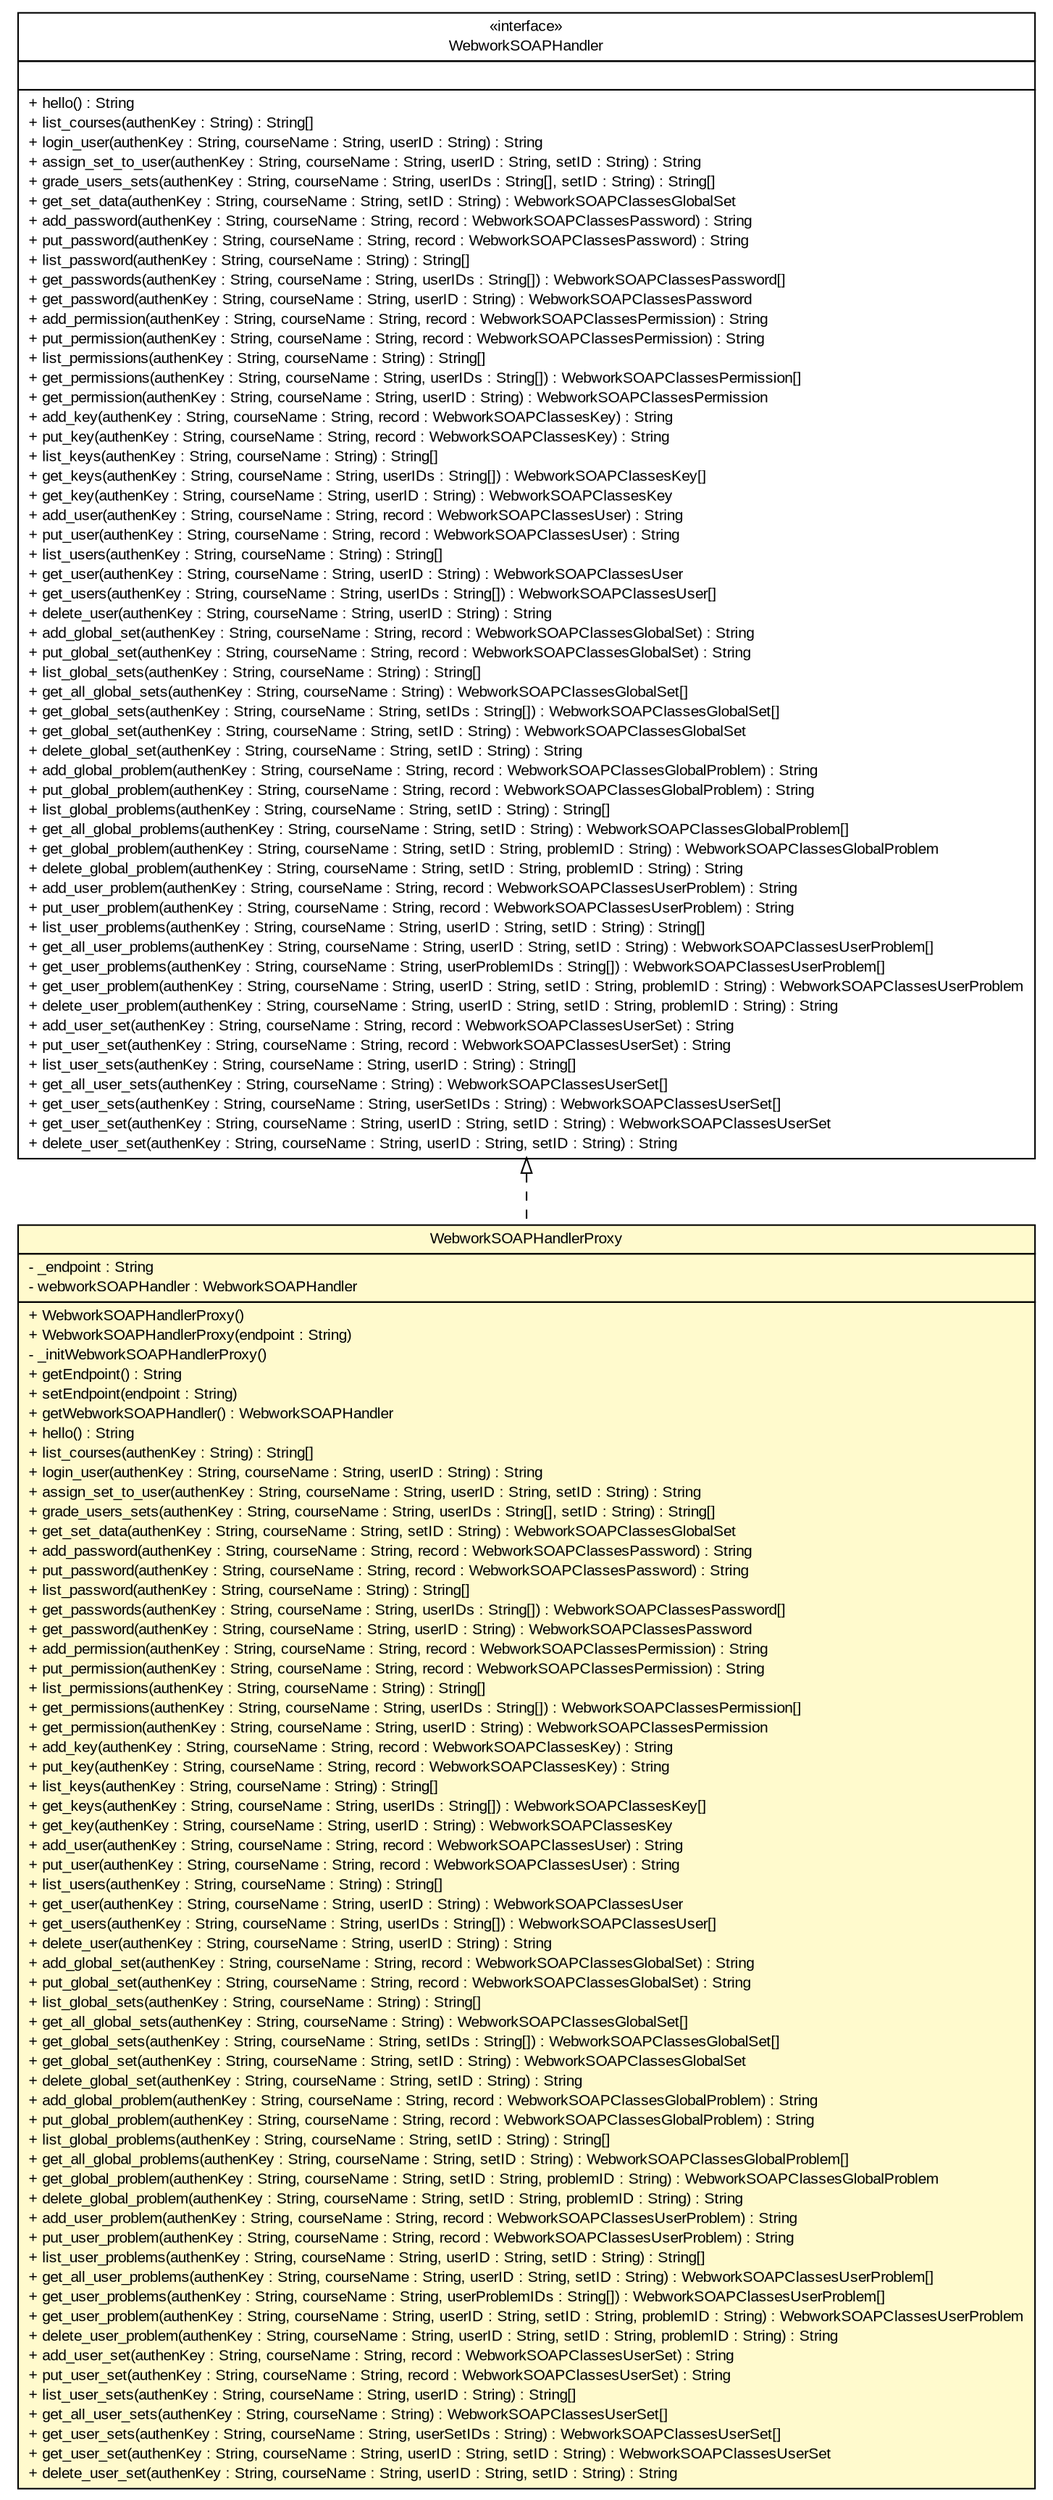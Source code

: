 #!/usr/local/bin/dot
#
# Class diagram 
# Generated by UMLGraph version 5.4 (http://www.umlgraph.org/)
#

digraph G {
	edge [fontname="arial",fontsize=10,labelfontname="arial",labelfontsize=10];
	node [fontname="arial",fontsize=10,shape=plaintext];
	nodesep=0.25;
	ranksep=0.5;
	// edu.missouri.math.webwork.WebworkSOAP.WebworkSOAPHandlerProxy
	c511 [label=<<table title="edu.missouri.math.webwork.WebworkSOAP.WebworkSOAPHandlerProxy" border="0" cellborder="1" cellspacing="0" cellpadding="2" port="p" bgcolor="lemonChiffon" href="./WebworkSOAPHandlerProxy.html">
		<tr><td><table border="0" cellspacing="0" cellpadding="1">
<tr><td align="center" balign="center"> WebworkSOAPHandlerProxy </td></tr>
		</table></td></tr>
		<tr><td><table border="0" cellspacing="0" cellpadding="1">
<tr><td align="left" balign="left"> - _endpoint : String </td></tr>
<tr><td align="left" balign="left"> - webworkSOAPHandler : WebworkSOAPHandler </td></tr>
		</table></td></tr>
		<tr><td><table border="0" cellspacing="0" cellpadding="1">
<tr><td align="left" balign="left"> + WebworkSOAPHandlerProxy() </td></tr>
<tr><td align="left" balign="left"> + WebworkSOAPHandlerProxy(endpoint : String) </td></tr>
<tr><td align="left" balign="left"> - _initWebworkSOAPHandlerProxy() </td></tr>
<tr><td align="left" balign="left"> + getEndpoint() : String </td></tr>
<tr><td align="left" balign="left"> + setEndpoint(endpoint : String) </td></tr>
<tr><td align="left" balign="left"> + getWebworkSOAPHandler() : WebworkSOAPHandler </td></tr>
<tr><td align="left" balign="left"> + hello() : String </td></tr>
<tr><td align="left" balign="left"> + list_courses(authenKey : String) : String[] </td></tr>
<tr><td align="left" balign="left"> + login_user(authenKey : String, courseName : String, userID : String) : String </td></tr>
<tr><td align="left" balign="left"> + assign_set_to_user(authenKey : String, courseName : String, userID : String, setID : String) : String </td></tr>
<tr><td align="left" balign="left"> + grade_users_sets(authenKey : String, courseName : String, userIDs : String[], setID : String) : String[] </td></tr>
<tr><td align="left" balign="left"> + get_set_data(authenKey : String, courseName : String, setID : String) : WebworkSOAPClassesGlobalSet </td></tr>
<tr><td align="left" balign="left"> + add_password(authenKey : String, courseName : String, record : WebworkSOAPClassesPassword) : String </td></tr>
<tr><td align="left" balign="left"> + put_password(authenKey : String, courseName : String, record : WebworkSOAPClassesPassword) : String </td></tr>
<tr><td align="left" balign="left"> + list_password(authenKey : String, courseName : String) : String[] </td></tr>
<tr><td align="left" balign="left"> + get_passwords(authenKey : String, courseName : String, userIDs : String[]) : WebworkSOAPClassesPassword[] </td></tr>
<tr><td align="left" balign="left"> + get_password(authenKey : String, courseName : String, userID : String) : WebworkSOAPClassesPassword </td></tr>
<tr><td align="left" balign="left"> + add_permission(authenKey : String, courseName : String, record : WebworkSOAPClassesPermission) : String </td></tr>
<tr><td align="left" balign="left"> + put_permission(authenKey : String, courseName : String, record : WebworkSOAPClassesPermission) : String </td></tr>
<tr><td align="left" balign="left"> + list_permissions(authenKey : String, courseName : String) : String[] </td></tr>
<tr><td align="left" balign="left"> + get_permissions(authenKey : String, courseName : String, userIDs : String[]) : WebworkSOAPClassesPermission[] </td></tr>
<tr><td align="left" balign="left"> + get_permission(authenKey : String, courseName : String, userID : String) : WebworkSOAPClassesPermission </td></tr>
<tr><td align="left" balign="left"> + add_key(authenKey : String, courseName : String, record : WebworkSOAPClassesKey) : String </td></tr>
<tr><td align="left" balign="left"> + put_key(authenKey : String, courseName : String, record : WebworkSOAPClassesKey) : String </td></tr>
<tr><td align="left" balign="left"> + list_keys(authenKey : String, courseName : String) : String[] </td></tr>
<tr><td align="left" balign="left"> + get_keys(authenKey : String, courseName : String, userIDs : String[]) : WebworkSOAPClassesKey[] </td></tr>
<tr><td align="left" balign="left"> + get_key(authenKey : String, courseName : String, userID : String) : WebworkSOAPClassesKey </td></tr>
<tr><td align="left" balign="left"> + add_user(authenKey : String, courseName : String, record : WebworkSOAPClassesUser) : String </td></tr>
<tr><td align="left" balign="left"> + put_user(authenKey : String, courseName : String, record : WebworkSOAPClassesUser) : String </td></tr>
<tr><td align="left" balign="left"> + list_users(authenKey : String, courseName : String) : String[] </td></tr>
<tr><td align="left" balign="left"> + get_user(authenKey : String, courseName : String, userID : String) : WebworkSOAPClassesUser </td></tr>
<tr><td align="left" balign="left"> + get_users(authenKey : String, courseName : String, userIDs : String[]) : WebworkSOAPClassesUser[] </td></tr>
<tr><td align="left" balign="left"> + delete_user(authenKey : String, courseName : String, userID : String) : String </td></tr>
<tr><td align="left" balign="left"> + add_global_set(authenKey : String, courseName : String, record : WebworkSOAPClassesGlobalSet) : String </td></tr>
<tr><td align="left" balign="left"> + put_global_set(authenKey : String, courseName : String, record : WebworkSOAPClassesGlobalSet) : String </td></tr>
<tr><td align="left" balign="left"> + list_global_sets(authenKey : String, courseName : String) : String[] </td></tr>
<tr><td align="left" balign="left"> + get_all_global_sets(authenKey : String, courseName : String) : WebworkSOAPClassesGlobalSet[] </td></tr>
<tr><td align="left" balign="left"> + get_global_sets(authenKey : String, courseName : String, setIDs : String[]) : WebworkSOAPClassesGlobalSet[] </td></tr>
<tr><td align="left" balign="left"> + get_global_set(authenKey : String, courseName : String, setID : String) : WebworkSOAPClassesGlobalSet </td></tr>
<tr><td align="left" balign="left"> + delete_global_set(authenKey : String, courseName : String, setID : String) : String </td></tr>
<tr><td align="left" balign="left"> + add_global_problem(authenKey : String, courseName : String, record : WebworkSOAPClassesGlobalProblem) : String </td></tr>
<tr><td align="left" balign="left"> + put_global_problem(authenKey : String, courseName : String, record : WebworkSOAPClassesGlobalProblem) : String </td></tr>
<tr><td align="left" balign="left"> + list_global_problems(authenKey : String, courseName : String, setID : String) : String[] </td></tr>
<tr><td align="left" balign="left"> + get_all_global_problems(authenKey : String, courseName : String, setID : String) : WebworkSOAPClassesGlobalProblem[] </td></tr>
<tr><td align="left" balign="left"> + get_global_problem(authenKey : String, courseName : String, setID : String, problemID : String) : WebworkSOAPClassesGlobalProblem </td></tr>
<tr><td align="left" balign="left"> + delete_global_problem(authenKey : String, courseName : String, setID : String, problemID : String) : String </td></tr>
<tr><td align="left" balign="left"> + add_user_problem(authenKey : String, courseName : String, record : WebworkSOAPClassesUserProblem) : String </td></tr>
<tr><td align="left" balign="left"> + put_user_problem(authenKey : String, courseName : String, record : WebworkSOAPClassesUserProblem) : String </td></tr>
<tr><td align="left" balign="left"> + list_user_problems(authenKey : String, courseName : String, userID : String, setID : String) : String[] </td></tr>
<tr><td align="left" balign="left"> + get_all_user_problems(authenKey : String, courseName : String, userID : String, setID : String) : WebworkSOAPClassesUserProblem[] </td></tr>
<tr><td align="left" balign="left"> + get_user_problems(authenKey : String, courseName : String, userProblemIDs : String[]) : WebworkSOAPClassesUserProblem[] </td></tr>
<tr><td align="left" balign="left"> + get_user_problem(authenKey : String, courseName : String, userID : String, setID : String, problemID : String) : WebworkSOAPClassesUserProblem </td></tr>
<tr><td align="left" balign="left"> + delete_user_problem(authenKey : String, courseName : String, userID : String, setID : String, problemID : String) : String </td></tr>
<tr><td align="left" balign="left"> + add_user_set(authenKey : String, courseName : String, record : WebworkSOAPClassesUserSet) : String </td></tr>
<tr><td align="left" balign="left"> + put_user_set(authenKey : String, courseName : String, record : WebworkSOAPClassesUserSet) : String </td></tr>
<tr><td align="left" balign="left"> + list_user_sets(authenKey : String, courseName : String, userID : String) : String[] </td></tr>
<tr><td align="left" balign="left"> + get_all_user_sets(authenKey : String, courseName : String) : WebworkSOAPClassesUserSet[] </td></tr>
<tr><td align="left" balign="left"> + get_user_sets(authenKey : String, courseName : String, userSetIDs : String) : WebworkSOAPClassesUserSet[] </td></tr>
<tr><td align="left" balign="left"> + get_user_set(authenKey : String, courseName : String, userID : String, setID : String) : WebworkSOAPClassesUserSet </td></tr>
<tr><td align="left" balign="left"> + delete_user_set(authenKey : String, courseName : String, userID : String, setID : String) : String </td></tr>
		</table></td></tr>
		</table>>, URL="./WebworkSOAPHandlerProxy.html", fontname="arial", fontcolor="black", fontsize=10.0];
	// edu.missouri.math.webwork.WebworkSOAP.WebworkSOAPHandler
	c512 [label=<<table title="edu.missouri.math.webwork.WebworkSOAP.WebworkSOAPHandler" border="0" cellborder="1" cellspacing="0" cellpadding="2" port="p" href="./WebworkSOAPHandler.html">
		<tr><td><table border="0" cellspacing="0" cellpadding="1">
<tr><td align="center" balign="center"> &#171;interface&#187; </td></tr>
<tr><td align="center" balign="center"> WebworkSOAPHandler </td></tr>
		</table></td></tr>
		<tr><td><table border="0" cellspacing="0" cellpadding="1">
<tr><td align="left" balign="left">  </td></tr>
		</table></td></tr>
		<tr><td><table border="0" cellspacing="0" cellpadding="1">
<tr><td align="left" balign="left"> + hello() : String </td></tr>
<tr><td align="left" balign="left"> + list_courses(authenKey : String) : String[] </td></tr>
<tr><td align="left" balign="left"> + login_user(authenKey : String, courseName : String, userID : String) : String </td></tr>
<tr><td align="left" balign="left"> + assign_set_to_user(authenKey : String, courseName : String, userID : String, setID : String) : String </td></tr>
<tr><td align="left" balign="left"> + grade_users_sets(authenKey : String, courseName : String, userIDs : String[], setID : String) : String[] </td></tr>
<tr><td align="left" balign="left"> + get_set_data(authenKey : String, courseName : String, setID : String) : WebworkSOAPClassesGlobalSet </td></tr>
<tr><td align="left" balign="left"> + add_password(authenKey : String, courseName : String, record : WebworkSOAPClassesPassword) : String </td></tr>
<tr><td align="left" balign="left"> + put_password(authenKey : String, courseName : String, record : WebworkSOAPClassesPassword) : String </td></tr>
<tr><td align="left" balign="left"> + list_password(authenKey : String, courseName : String) : String[] </td></tr>
<tr><td align="left" balign="left"> + get_passwords(authenKey : String, courseName : String, userIDs : String[]) : WebworkSOAPClassesPassword[] </td></tr>
<tr><td align="left" balign="left"> + get_password(authenKey : String, courseName : String, userID : String) : WebworkSOAPClassesPassword </td></tr>
<tr><td align="left" balign="left"> + add_permission(authenKey : String, courseName : String, record : WebworkSOAPClassesPermission) : String </td></tr>
<tr><td align="left" balign="left"> + put_permission(authenKey : String, courseName : String, record : WebworkSOAPClassesPermission) : String </td></tr>
<tr><td align="left" balign="left"> + list_permissions(authenKey : String, courseName : String) : String[] </td></tr>
<tr><td align="left" balign="left"> + get_permissions(authenKey : String, courseName : String, userIDs : String[]) : WebworkSOAPClassesPermission[] </td></tr>
<tr><td align="left" balign="left"> + get_permission(authenKey : String, courseName : String, userID : String) : WebworkSOAPClassesPermission </td></tr>
<tr><td align="left" balign="left"> + add_key(authenKey : String, courseName : String, record : WebworkSOAPClassesKey) : String </td></tr>
<tr><td align="left" balign="left"> + put_key(authenKey : String, courseName : String, record : WebworkSOAPClassesKey) : String </td></tr>
<tr><td align="left" balign="left"> + list_keys(authenKey : String, courseName : String) : String[] </td></tr>
<tr><td align="left" balign="left"> + get_keys(authenKey : String, courseName : String, userIDs : String[]) : WebworkSOAPClassesKey[] </td></tr>
<tr><td align="left" balign="left"> + get_key(authenKey : String, courseName : String, userID : String) : WebworkSOAPClassesKey </td></tr>
<tr><td align="left" balign="left"> + add_user(authenKey : String, courseName : String, record : WebworkSOAPClassesUser) : String </td></tr>
<tr><td align="left" balign="left"> + put_user(authenKey : String, courseName : String, record : WebworkSOAPClassesUser) : String </td></tr>
<tr><td align="left" balign="left"> + list_users(authenKey : String, courseName : String) : String[] </td></tr>
<tr><td align="left" balign="left"> + get_user(authenKey : String, courseName : String, userID : String) : WebworkSOAPClassesUser </td></tr>
<tr><td align="left" balign="left"> + get_users(authenKey : String, courseName : String, userIDs : String[]) : WebworkSOAPClassesUser[] </td></tr>
<tr><td align="left" balign="left"> + delete_user(authenKey : String, courseName : String, userID : String) : String </td></tr>
<tr><td align="left" balign="left"> + add_global_set(authenKey : String, courseName : String, record : WebworkSOAPClassesGlobalSet) : String </td></tr>
<tr><td align="left" balign="left"> + put_global_set(authenKey : String, courseName : String, record : WebworkSOAPClassesGlobalSet) : String </td></tr>
<tr><td align="left" balign="left"> + list_global_sets(authenKey : String, courseName : String) : String[] </td></tr>
<tr><td align="left" balign="left"> + get_all_global_sets(authenKey : String, courseName : String) : WebworkSOAPClassesGlobalSet[] </td></tr>
<tr><td align="left" balign="left"> + get_global_sets(authenKey : String, courseName : String, setIDs : String[]) : WebworkSOAPClassesGlobalSet[] </td></tr>
<tr><td align="left" balign="left"> + get_global_set(authenKey : String, courseName : String, setID : String) : WebworkSOAPClassesGlobalSet </td></tr>
<tr><td align="left" balign="left"> + delete_global_set(authenKey : String, courseName : String, setID : String) : String </td></tr>
<tr><td align="left" balign="left"> + add_global_problem(authenKey : String, courseName : String, record : WebworkSOAPClassesGlobalProblem) : String </td></tr>
<tr><td align="left" balign="left"> + put_global_problem(authenKey : String, courseName : String, record : WebworkSOAPClassesGlobalProblem) : String </td></tr>
<tr><td align="left" balign="left"> + list_global_problems(authenKey : String, courseName : String, setID : String) : String[] </td></tr>
<tr><td align="left" balign="left"> + get_all_global_problems(authenKey : String, courseName : String, setID : String) : WebworkSOAPClassesGlobalProblem[] </td></tr>
<tr><td align="left" balign="left"> + get_global_problem(authenKey : String, courseName : String, setID : String, problemID : String) : WebworkSOAPClassesGlobalProblem </td></tr>
<tr><td align="left" balign="left"> + delete_global_problem(authenKey : String, courseName : String, setID : String, problemID : String) : String </td></tr>
<tr><td align="left" balign="left"> + add_user_problem(authenKey : String, courseName : String, record : WebworkSOAPClassesUserProblem) : String </td></tr>
<tr><td align="left" balign="left"> + put_user_problem(authenKey : String, courseName : String, record : WebworkSOAPClassesUserProblem) : String </td></tr>
<tr><td align="left" balign="left"> + list_user_problems(authenKey : String, courseName : String, userID : String, setID : String) : String[] </td></tr>
<tr><td align="left" balign="left"> + get_all_user_problems(authenKey : String, courseName : String, userID : String, setID : String) : WebworkSOAPClassesUserProblem[] </td></tr>
<tr><td align="left" balign="left"> + get_user_problems(authenKey : String, courseName : String, userProblemIDs : String[]) : WebworkSOAPClassesUserProblem[] </td></tr>
<tr><td align="left" balign="left"> + get_user_problem(authenKey : String, courseName : String, userID : String, setID : String, problemID : String) : WebworkSOAPClassesUserProblem </td></tr>
<tr><td align="left" balign="left"> + delete_user_problem(authenKey : String, courseName : String, userID : String, setID : String, problemID : String) : String </td></tr>
<tr><td align="left" balign="left"> + add_user_set(authenKey : String, courseName : String, record : WebworkSOAPClassesUserSet) : String </td></tr>
<tr><td align="left" balign="left"> + put_user_set(authenKey : String, courseName : String, record : WebworkSOAPClassesUserSet) : String </td></tr>
<tr><td align="left" balign="left"> + list_user_sets(authenKey : String, courseName : String, userID : String) : String[] </td></tr>
<tr><td align="left" balign="left"> + get_all_user_sets(authenKey : String, courseName : String) : WebworkSOAPClassesUserSet[] </td></tr>
<tr><td align="left" balign="left"> + get_user_sets(authenKey : String, courseName : String, userSetIDs : String) : WebworkSOAPClassesUserSet[] </td></tr>
<tr><td align="left" balign="left"> + get_user_set(authenKey : String, courseName : String, userID : String, setID : String) : WebworkSOAPClassesUserSet </td></tr>
<tr><td align="left" balign="left"> + delete_user_set(authenKey : String, courseName : String, userID : String, setID : String) : String </td></tr>
		</table></td></tr>
		</table>>, URL="./WebworkSOAPHandler.html", fontname="arial", fontcolor="black", fontsize=10.0];
	//edu.missouri.math.webwork.WebworkSOAP.WebworkSOAPHandlerProxy implements edu.missouri.math.webwork.WebworkSOAP.WebworkSOAPHandler
	c512:p -> c511:p [dir=back,arrowtail=empty,style=dashed];
}

